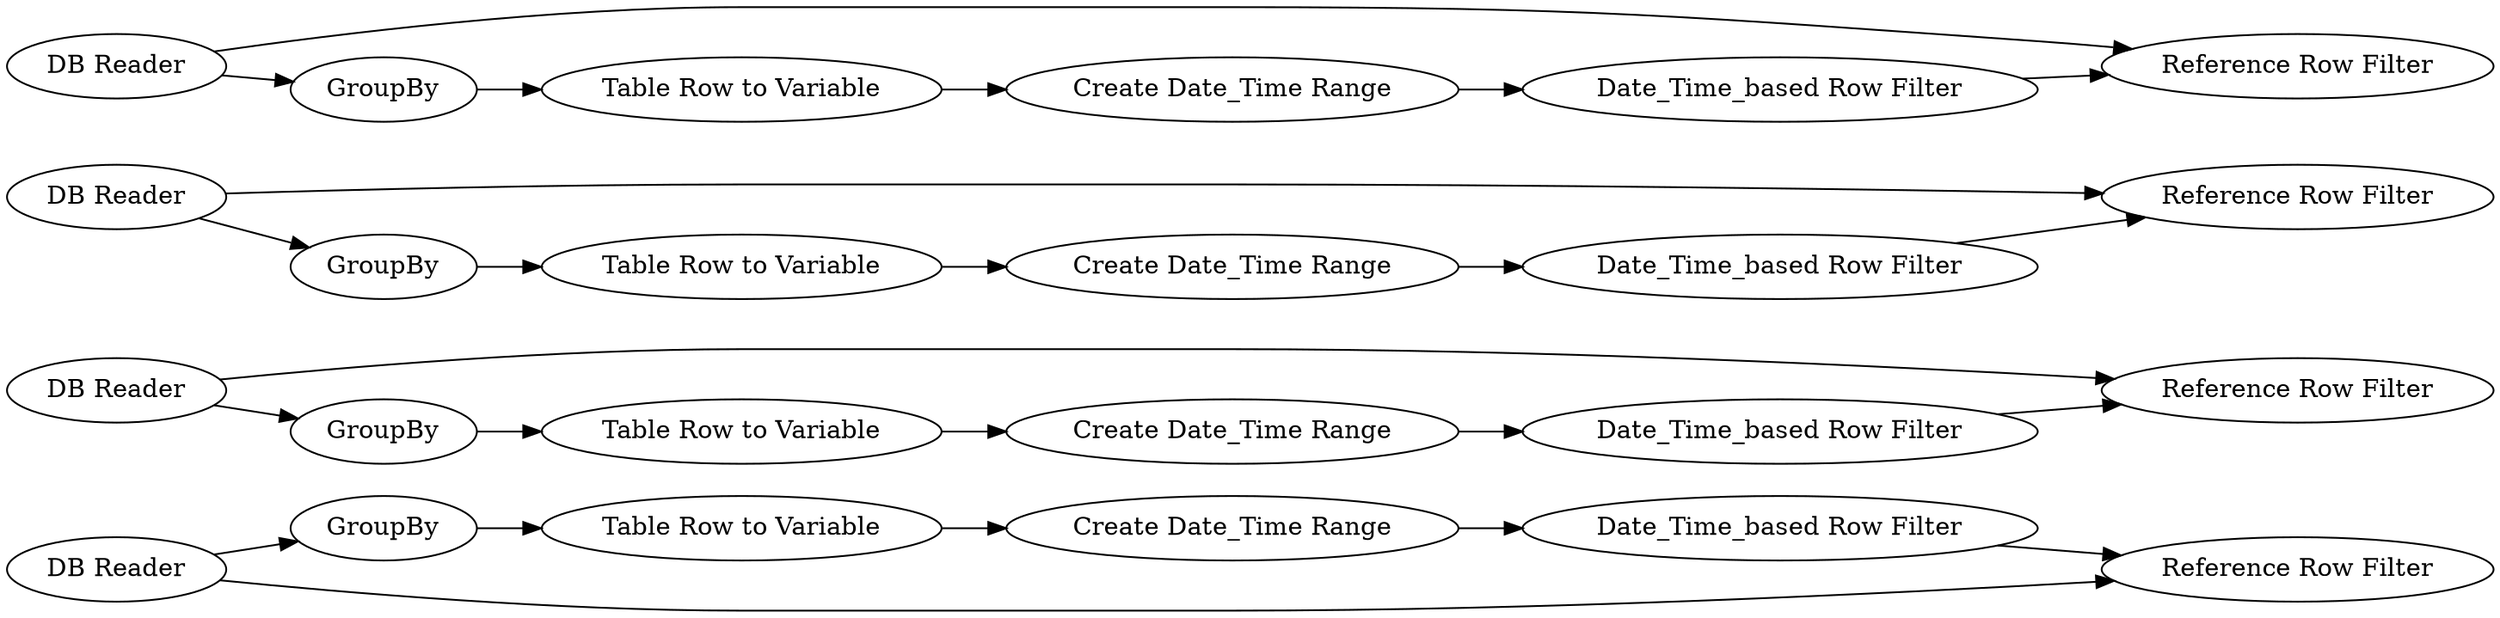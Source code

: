 digraph {
	"5393848023616246420_140" [label="Create Date_Time Range"]
	"5393848023616246420_146" [label="Date_Time_based Row Filter"]
	"5393848023616246420_137" [label="DB Reader"]
	"5393848023616246420_151" [label="Table Row to Variable"]
	"5393848023616246420_147" [label="Reference Row Filter"]
	"5393848023616246420_136" [label="DB Reader"]
	"5393848023616246420_149" [label="DB Reader"]
	"5393848023616246420_134" [label="Date_Time_based Row Filter"]
	"5393848023616246420_154" [label="Reference Row Filter"]
	"5393848023616246420_138" [label=GroupBy]
	"5393848023616246420_130" [label="Create Date_Time Range"]
	"5393848023616246420_153" [label="Date_Time_based Row Filter"]
	"5393848023616246420_129" [label="DB Reader"]
	"5393848023616246420_132" [label="Table Row to Variable"]
	"5393848023616246420_145" [label="Create Date_Time Range"]
	"5393848023616246420_152" [label="Create Date_Time Range"]
	"5393848023616246420_141" [label="Date_Time_based Row Filter"]
	"5393848023616246420_135" [label="Reference Row Filter"]
	"5393848023616246420_143" [label=GroupBy]
	"5393848023616246420_150" [label=GroupBy]
	"5393848023616246420_131" [label=GroupBy]
	"5393848023616246420_139" [label="Table Row to Variable"]
	"5393848023616246420_142" [label="Reference Row Filter"]
	"5393848023616246420_144" [label="Table Row to Variable"]
	"5393848023616246420_152" -> "5393848023616246420_153"
	"5393848023616246420_129" -> "5393848023616246420_135"
	"5393848023616246420_131" -> "5393848023616246420_132"
	"5393848023616246420_140" -> "5393848023616246420_141"
	"5393848023616246420_145" -> "5393848023616246420_146"
	"5393848023616246420_149" -> "5393848023616246420_150"
	"5393848023616246420_139" -> "5393848023616246420_140"
	"5393848023616246420_141" -> "5393848023616246420_142"
	"5393848023616246420_144" -> "5393848023616246420_145"
	"5393848023616246420_153" -> "5393848023616246420_154"
	"5393848023616246420_130" -> "5393848023616246420_134"
	"5393848023616246420_132" -> "5393848023616246420_130"
	"5393848023616246420_149" -> "5393848023616246420_154"
	"5393848023616246420_146" -> "5393848023616246420_147"
	"5393848023616246420_138" -> "5393848023616246420_139"
	"5393848023616246420_136" -> "5393848023616246420_138"
	"5393848023616246420_137" -> "5393848023616246420_143"
	"5393848023616246420_136" -> "5393848023616246420_142"
	"5393848023616246420_137" -> "5393848023616246420_147"
	"5393848023616246420_129" -> "5393848023616246420_131"
	"5393848023616246420_143" -> "5393848023616246420_144"
	"5393848023616246420_150" -> "5393848023616246420_151"
	"5393848023616246420_151" -> "5393848023616246420_152"
	"5393848023616246420_134" -> "5393848023616246420_135"
	rankdir=LR
}
